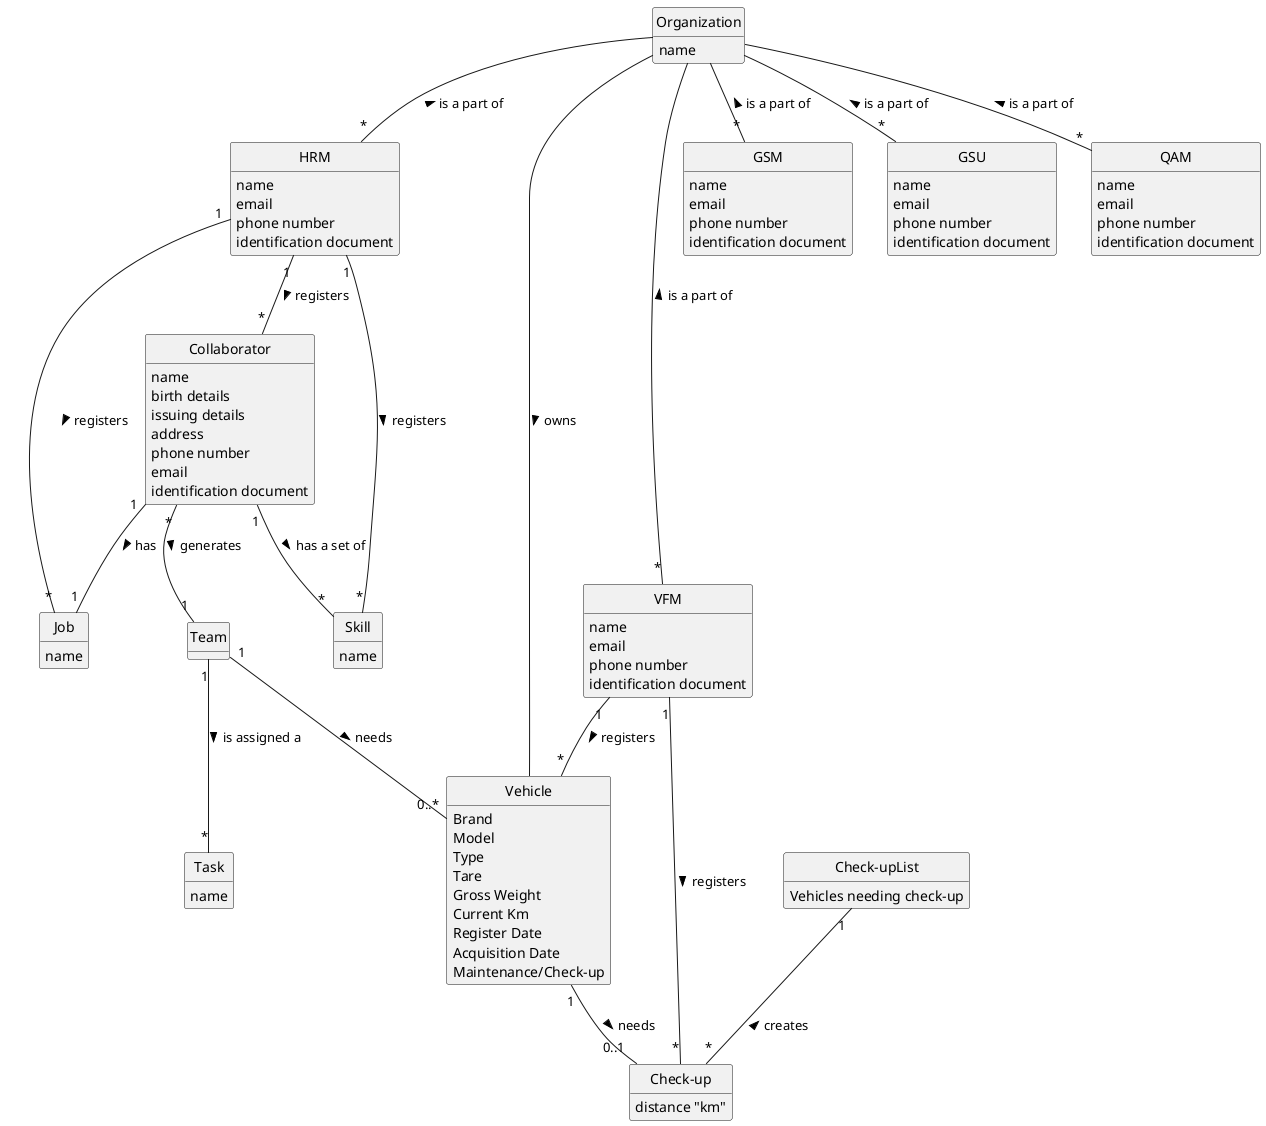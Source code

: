 @startuml
skinparam monochrome true
skinparam packageStyle rectangle
skinparam shadowing false
'skinparam linetype ortho
'left to right direction
skinparam classAttributeIconSize 0
hide circle
hide methods

'title Domain Model

'class Platform {
'  -description
'}
class Organization{
    name
}

class HRM{
    name
    email
    phone number
    identification document
}

class VFM{
    name
    email
    phone number
    identification document
}

class GSM{
    name
    email
    phone number
    identification document
}

class GSU{
    name
    email
    phone number
    identification document
}

class QAM{
    name
    email
    phone number
    identification document
}

class Skill{
    name
}

class Job{
    name
}

class Collaborator{
    name
    birth details
    issuing details
    address
    phone number
    email
    identification document
}

class Team

class Task{
    name
}

class Vehicle{
    Brand
    Model
    Type
    Tare
    Gross Weight
    Current Km
    Register Date
    Acquisition Date
    Maintenance/Check-up
}

class Check-up{
    distance "km"
}

class Check-upList{
    Vehicles needing check-up
}


Organization -- "*" HRM : is a part of <
Organization -- "*" VFM : is a part of <
Organization -- "*" GSM : is a part of <
Organization -- "*" GSU : is a part of <
Organization -- "*" QAM : is a part of <
Organization -- Vehicle : owns >
HRM "1" -- "*" Skill : registers >
HRM "1" -- "*" Job : registers >
HRM "1" -- "*" Collaborator : registers >
Collaborator "1" -- "*" Skill : has a set of >
Collaborator "1" -- "1" Job : has >
Collaborator "*" -- "1" Team : generates >
Team "1" -- "*" Task : is assigned a >
VFM "1" -- "*" Vehicle : registers >
VFM "1" -- "*" "Check-up" : registers >
Vehicle "1" -- "0..1" "Check-up" : needs >
Team "1" -- "0..*" Vehicle : needs >
"Check-upList" "1" -- "*" "Check-up" :  creates <


'Organization "1" - "0..*" Employee : has >
'Organization "1" - "0..*" Task: owns >
''Task "*" -- "1" Employee: created by >
'Employee "1" -- "*" Task : creates >
''Employee "0..1" -- "1" User: acts as >
'Task "*" - "1" Category: cataloged as >
'TechnicalSkill "*" - "1" ActivityArea: regarding an >

'Category "*" - "*" TechnicalSkill :  : requires >
'(Category, TechnicalSkill) . FeatureTS

'Organization "1" -left "1" PostalAddress : located At >

@enduml